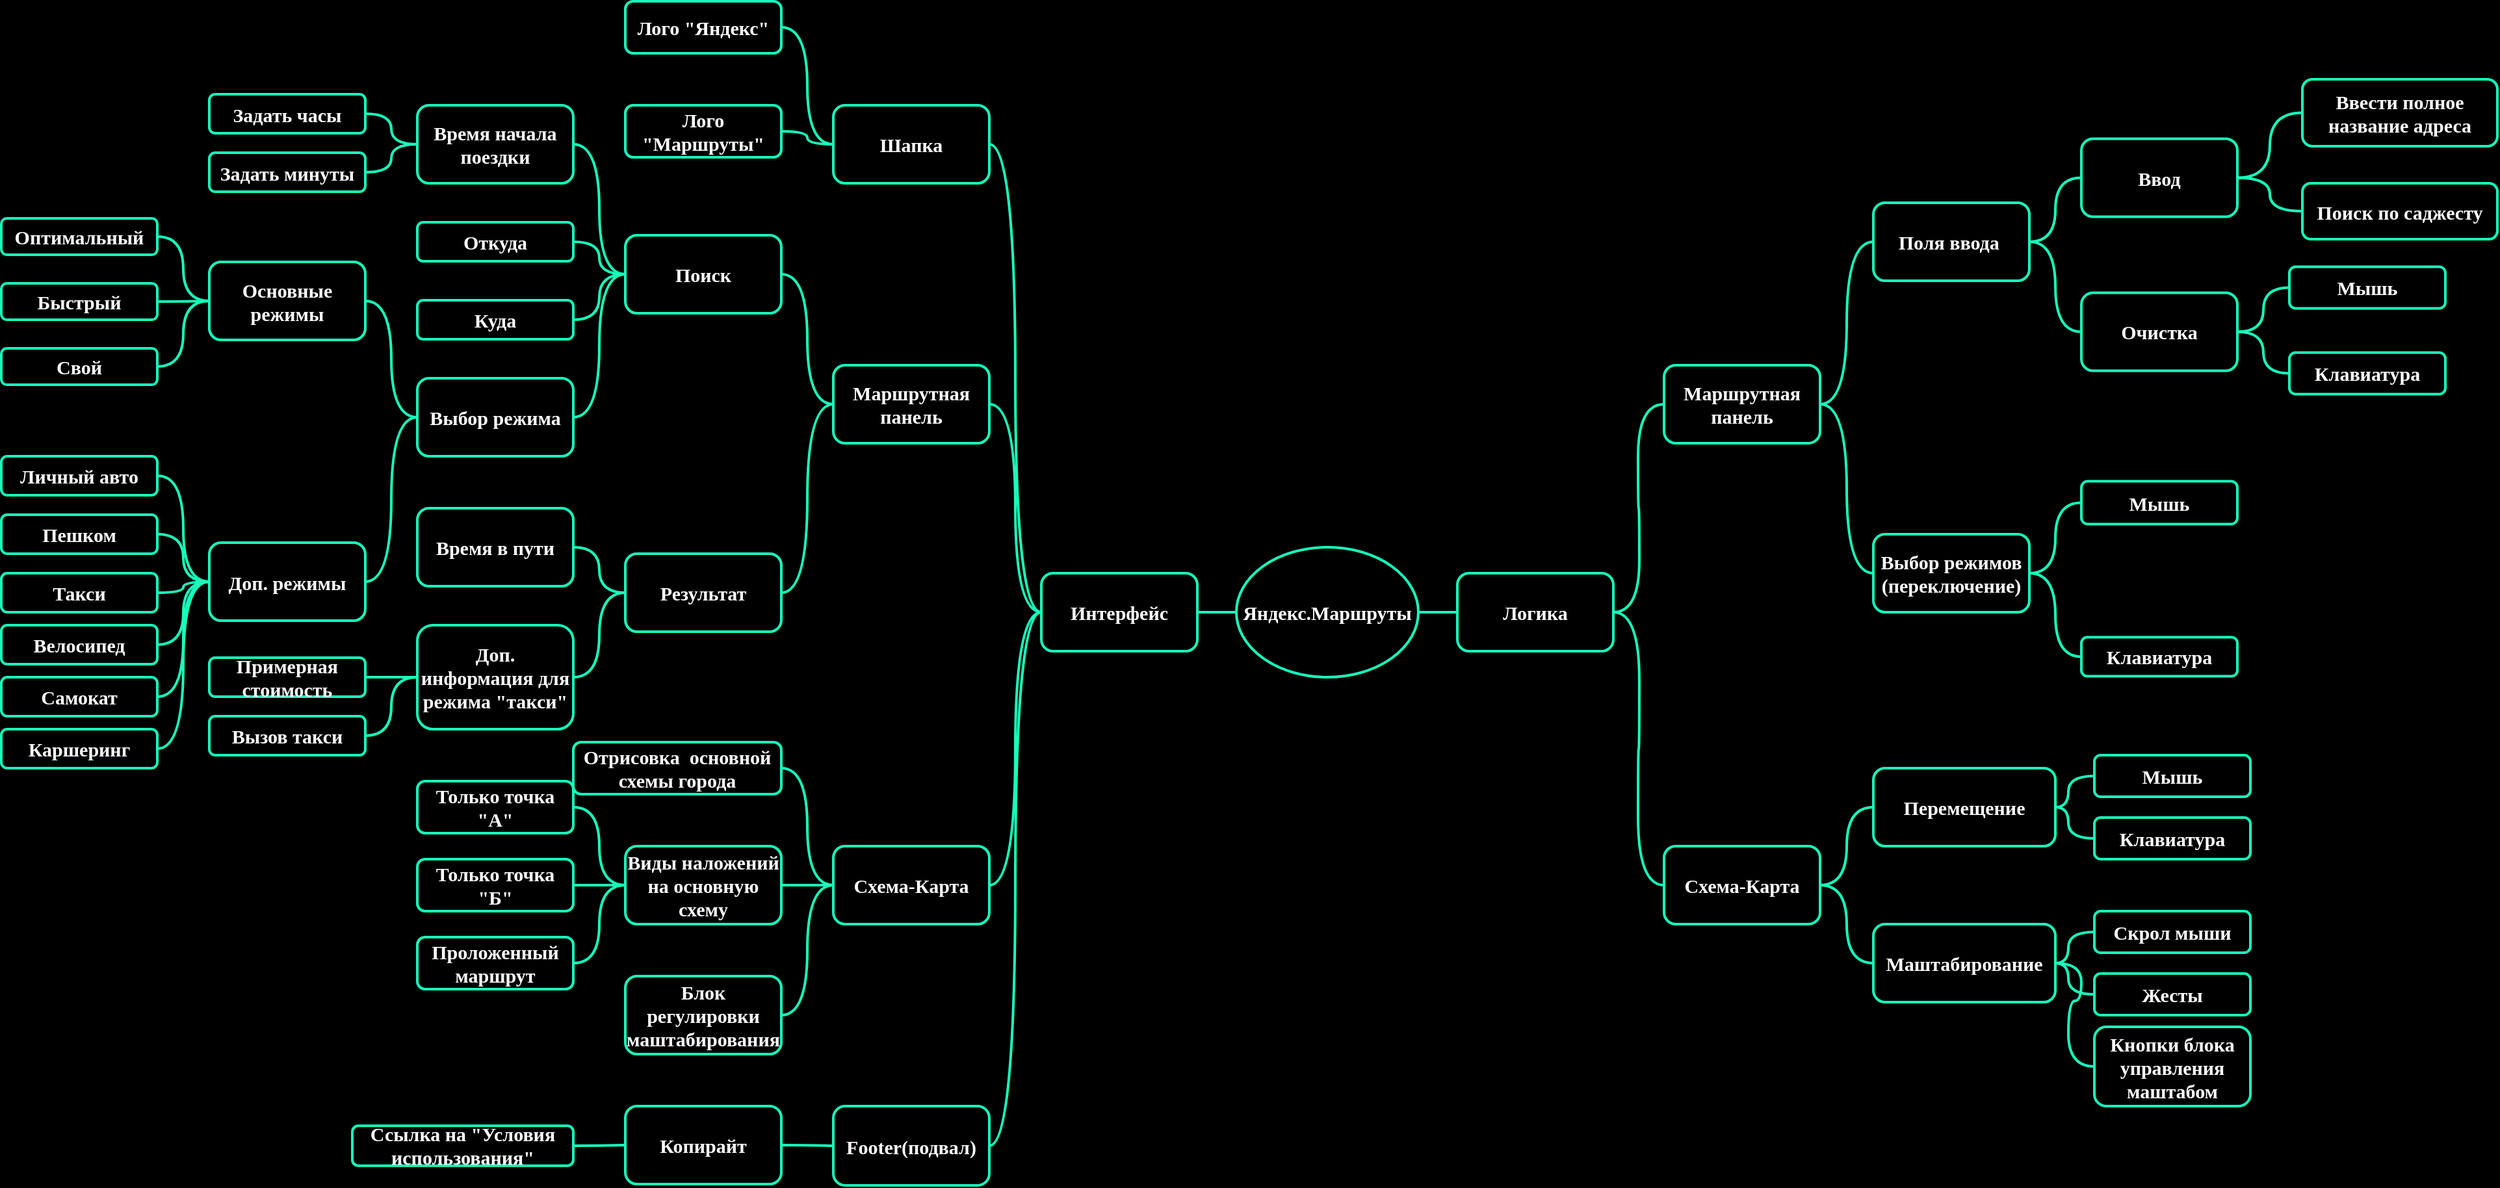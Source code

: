 <mxfile version="12.9.3" type="github">
  <diagram id="04NFNXWc2lqI_j0TzdUz" name="Страница 1">
    <mxGraphModel dx="1773" dy="1728" grid="1" gridSize="10" guides="1" tooltips="1" connect="1" arrows="1" fold="1" page="1" pageScale="1" pageWidth="827" pageHeight="1169" background="#000000" math="0" shadow="0">
      <root>
        <mxCell id="0" />
        <mxCell id="1" parent="0" />
        <mxCell id="EEbd4EJKothGvuQdx9ed-5" value="" style="edgeStyle=orthogonalEdgeStyle;rounded=0;orthogonalLoop=1;jettySize=auto;html=1;endArrow=none;endFill=0;strokeWidth=2;fontColor=#FFFFFF;labelBackgroundColor=none;strokeColor=#19FFBA;fontStyle=1;fontFamily=Times New Roman;fontSize=15;" parent="1" source="EEbd4EJKothGvuQdx9ed-1" target="EEbd4EJKothGvuQdx9ed-2" edge="1">
          <mxGeometry relative="1" as="geometry" />
        </mxCell>
        <mxCell id="EEbd4EJKothGvuQdx9ed-6" value="" style="edgeStyle=orthogonalEdgeStyle;rounded=0;orthogonalLoop=1;jettySize=auto;html=1;endArrow=none;endFill=0;strokeWidth=2;fontColor=#FFFFFF;labelBackgroundColor=none;strokeColor=#19FFBA;fontStyle=1;fontFamily=Times New Roman;fontSize=15;" parent="1" source="EEbd4EJKothGvuQdx9ed-1" target="EEbd4EJKothGvuQdx9ed-3" edge="1">
          <mxGeometry relative="1" as="geometry" />
        </mxCell>
        <mxCell id="EEbd4EJKothGvuQdx9ed-1" value="Яндекс.Маршруты" style="ellipse;whiteSpace=wrap;html=1;strokeWidth=2;labelBackgroundColor=none;strokeColor=#19FFBA;fontColor=#FFFFFF;fillColor=none;fontStyle=1;fontFamily=Times New Roman;fontSize=15;" parent="1" vertex="1">
          <mxGeometry x="380" y="200" width="140" height="100" as="geometry" />
        </mxCell>
        <mxCell id="Ez_oyxiAYIKRpwW554iw-5" value="" style="edgeStyle=orthogonalEdgeStyle;curved=1;rounded=0;orthogonalLoop=1;jettySize=auto;html=1;labelBackgroundColor=none;endArrow=none;endFill=0;strokeColor=#19FFBA;strokeWidth=2;fontFamily=Times New Roman;fontSize=15;fontColor=#FFFFFF;entryX=0;entryY=0.5;entryDx=0;entryDy=0;" edge="1" parent="1" source="EEbd4EJKothGvuQdx9ed-2" target="Ez_oyxiAYIKRpwW554iw-4">
          <mxGeometry relative="1" as="geometry" />
        </mxCell>
        <mxCell id="Ez_oyxiAYIKRpwW554iw-8" value="" style="edgeStyle=orthogonalEdgeStyle;curved=1;rounded=0;orthogonalLoop=1;jettySize=auto;html=1;labelBackgroundColor=none;endArrow=none;endFill=0;strokeColor=#19FFBA;strokeWidth=2;fontFamily=Times New Roman;fontSize=15;fontColor=#FFFFFF;entryX=0;entryY=0.5;entryDx=0;entryDy=0;" edge="1" parent="1" source="EEbd4EJKothGvuQdx9ed-2" target="Ez_oyxiAYIKRpwW554iw-6">
          <mxGeometry relative="1" as="geometry">
            <mxPoint x="750" y="250" as="targetPoint" />
          </mxGeometry>
        </mxCell>
        <mxCell id="EEbd4EJKothGvuQdx9ed-2" value="Логика" style="rounded=1;whiteSpace=wrap;html=1;strokeWidth=2;labelBackgroundColor=none;strokeColor=#19FFBA;fontColor=#FFFFFF;fillColor=none;fontStyle=1;fontFamily=Times New Roman;fontSize=15;" parent="1" vertex="1">
          <mxGeometry x="550" y="220" width="120" height="60" as="geometry" />
        </mxCell>
        <mxCell id="Ez_oyxiAYIKRpwW554iw-11" value="" style="edgeStyle=orthogonalEdgeStyle;curved=1;rounded=0;orthogonalLoop=1;jettySize=auto;html=1;labelBackgroundColor=none;endArrow=none;endFill=0;strokeColor=#19FFBA;strokeWidth=2;fontFamily=Times New Roman;fontSize=15;fontColor=#FFFFFF;entryX=0;entryY=0.5;entryDx=0;entryDy=0;" edge="1" parent="1" source="Ez_oyxiAYIKRpwW554iw-4" target="Ez_oyxiAYIKRpwW554iw-10">
          <mxGeometry relative="1" as="geometry" />
        </mxCell>
        <mxCell id="Ez_oyxiAYIKRpwW554iw-4" value="Маршрутная панель" style="rounded=1;whiteSpace=wrap;html=1;strokeWidth=2;labelBackgroundColor=none;strokeColor=#19FFBA;fontColor=#FFFFFF;fillColor=none;fontStyle=1;fontFamily=Times New Roman;fontSize=15;" vertex="1" parent="1">
          <mxGeometry x="709" y="60" width="120" height="60" as="geometry" />
        </mxCell>
        <mxCell id="Ez_oyxiAYIKRpwW554iw-17" value="" style="edgeStyle=orthogonalEdgeStyle;curved=1;rounded=0;orthogonalLoop=1;jettySize=auto;html=1;labelBackgroundColor=none;endArrow=none;endFill=0;strokeColor=#19FFBA;strokeWidth=2;fontFamily=Times New Roman;fontSize=15;fontColor=#FFFFFF;entryX=0;entryY=0.5;entryDx=0;entryDy=0;" edge="1" parent="1" source="Ez_oyxiAYIKRpwW554iw-10" target="Ez_oyxiAYIKRpwW554iw-16">
          <mxGeometry relative="1" as="geometry" />
        </mxCell>
        <mxCell id="Ez_oyxiAYIKRpwW554iw-10" value="Выбор режимов (переключение)" style="rounded=1;whiteSpace=wrap;html=1;strokeWidth=2;labelBackgroundColor=none;strokeColor=#19FFBA;fontColor=#FFFFFF;fillColor=none;fontStyle=1;fontFamily=Times New Roman;fontSize=15;" vertex="1" parent="1">
          <mxGeometry x="870" y="190" width="120" height="60" as="geometry" />
        </mxCell>
        <mxCell id="Ez_oyxiAYIKRpwW554iw-16" value="Мышь" style="rounded=1;whiteSpace=wrap;html=1;strokeWidth=2;labelBackgroundColor=none;strokeColor=#19FFBA;fontColor=#FFFFFF;fillColor=none;fontStyle=1;fontFamily=Times New Roman;fontSize=15;" vertex="1" parent="1">
          <mxGeometry x="1030" y="149.25" width="120" height="33" as="geometry" />
        </mxCell>
        <mxCell id="EEbd4EJKothGvuQdx9ed-31" value="" style="edgeStyle=orthogonalEdgeStyle;rounded=0;orthogonalLoop=1;jettySize=auto;html=1;endArrow=none;endFill=0;curved=1;entryX=1;entryY=0.5;entryDx=0;entryDy=0;strokeWidth=2;fontColor=#FFFFFF;labelBackgroundColor=none;strokeColor=#19FFBA;fontStyle=1;fontFamily=Times New Roman;fontSize=15;" parent="1" source="EEbd4EJKothGvuQdx9ed-3" target="EEbd4EJKothGvuQdx9ed-13" edge="1">
          <mxGeometry relative="1" as="geometry">
            <mxPoint x="164" y="120" as="targetPoint" />
          </mxGeometry>
        </mxCell>
        <mxCell id="EEbd4EJKothGvuQdx9ed-3" value="Интерфейс" style="rounded=1;whiteSpace=wrap;html=1;strokeWidth=2;labelBackgroundColor=none;strokeColor=#19FFBA;fontColor=#FFFFFF;fillColor=none;fontStyle=1;fontFamily=Times New Roman;fontSize=15;" parent="1" vertex="1">
          <mxGeometry x="230" y="220" width="120" height="60" as="geometry" />
        </mxCell>
        <mxCell id="EEbd4EJKothGvuQdx9ed-99" value="" style="edgeStyle=orthogonalEdgeStyle;curved=1;rounded=0;orthogonalLoop=1;jettySize=auto;html=1;labelBackgroundColor=none;endArrow=none;endFill=0;strokeColor=#19FFBA;strokeWidth=2;fontFamily=Times New Roman;fontSize=15;fontColor=#FFFFFF;entryX=0;entryY=0.5;entryDx=0;entryDy=0;" parent="1" source="EEbd4EJKothGvuQdx9ed-10" target="EEbd4EJKothGvuQdx9ed-3" edge="1">
          <mxGeometry relative="1" as="geometry">
            <mxPoint x="270" y="330" as="targetPoint" />
          </mxGeometry>
        </mxCell>
        <mxCell id="EEbd4EJKothGvuQdx9ed-153" value="" style="edgeStyle=orthogonalEdgeStyle;curved=1;rounded=0;comic=0;orthogonalLoop=1;jettySize=auto;html=1;labelBackgroundColor=none;endArrow=none;endFill=0;strokeColor=#19FFBA;strokeWidth=2;fontFamily=Times New Roman;fontSize=15;fontColor=#FFFFFF;entryX=1;entryY=0.5;entryDx=0;entryDy=0;" parent="1" source="EEbd4EJKothGvuQdx9ed-10" target="EEbd4EJKothGvuQdx9ed-129" edge="1">
          <mxGeometry relative="1" as="geometry" />
        </mxCell>
        <mxCell id="EEbd4EJKothGvuQdx9ed-154" value="" style="edgeStyle=orthogonalEdgeStyle;curved=1;rounded=0;comic=0;orthogonalLoop=1;jettySize=auto;html=1;labelBackgroundColor=none;endArrow=none;endFill=0;strokeColor=#19FFBA;strokeWidth=2;fontFamily=Times New Roman;fontSize=15;fontColor=#FFFFFF;" parent="1" source="EEbd4EJKothGvuQdx9ed-10" target="EEbd4EJKothGvuQdx9ed-131" edge="1">
          <mxGeometry relative="1" as="geometry" />
        </mxCell>
        <mxCell id="EEbd4EJKothGvuQdx9ed-155" value="" style="edgeStyle=orthogonalEdgeStyle;curved=1;rounded=0;comic=0;orthogonalLoop=1;jettySize=auto;html=1;labelBackgroundColor=none;endArrow=none;endFill=0;strokeColor=#19FFBA;strokeWidth=2;fontFamily=Times New Roman;fontSize=15;fontColor=#FFFFFF;entryX=1;entryY=0.5;entryDx=0;entryDy=0;" parent="1" source="EEbd4EJKothGvuQdx9ed-10" target="EEbd4EJKothGvuQdx9ed-144" edge="1">
          <mxGeometry relative="1" as="geometry" />
        </mxCell>
        <mxCell id="EEbd4EJKothGvuQdx9ed-10" value="Схема-Карта" style="rounded=1;whiteSpace=wrap;html=1;strokeWidth=2;labelBackgroundColor=none;strokeColor=#19FFBA;fontColor=#FFFFFF;fillColor=none;fontStyle=1;fontFamily=Times New Roman;fontSize=15;" parent="1" vertex="1">
          <mxGeometry x="70" y="430" width="120" height="60" as="geometry" />
        </mxCell>
        <mxCell id="EEbd4EJKothGvuQdx9ed-43" value="" style="edgeStyle=orthogonalEdgeStyle;curved=1;rounded=0;orthogonalLoop=1;jettySize=auto;html=1;labelBackgroundColor=none;endArrow=none;endFill=0;strokeColor=#19FFBA;strokeWidth=2;fontFamily=Times New Roman;fontSize=15;fontColor=#FFFFFF;entryX=1;entryY=0.5;entryDx=0;entryDy=0;" parent="1" source="EEbd4EJKothGvuQdx9ed-12" target="EEbd4EJKothGvuQdx9ed-42" edge="1">
          <mxGeometry relative="1" as="geometry" />
        </mxCell>
        <mxCell id="EEbd4EJKothGvuQdx9ed-65" value="" style="edgeStyle=orthogonalEdgeStyle;curved=1;rounded=0;orthogonalLoop=1;jettySize=auto;html=1;labelBackgroundColor=none;endArrow=none;endFill=0;strokeColor=#19FFBA;strokeWidth=2;fontFamily=Times New Roman;fontSize=15;fontColor=#FFFFFF;entryX=1;entryY=0.5;entryDx=0;entryDy=0;" parent="1" source="EEbd4EJKothGvuQdx9ed-42" target="EEbd4EJKothGvuQdx9ed-64" edge="1">
          <mxGeometry relative="1" as="geometry" />
        </mxCell>
        <mxCell id="EEbd4EJKothGvuQdx9ed-67" value="" style="edgeStyle=orthogonalEdgeStyle;curved=1;rounded=0;orthogonalLoop=1;jettySize=auto;html=1;labelBackgroundColor=none;endArrow=none;endFill=0;strokeColor=#19FFBA;strokeWidth=2;fontFamily=Times New Roman;fontSize=15;fontColor=#FFFFFF;" parent="1" source="EEbd4EJKothGvuQdx9ed-42" target="EEbd4EJKothGvuQdx9ed-66" edge="1">
          <mxGeometry relative="1" as="geometry" />
        </mxCell>
        <mxCell id="EEbd4EJKothGvuQdx9ed-42" value="Время начала поездки" style="rounded=1;whiteSpace=wrap;html=1;strokeWidth=2;labelBackgroundColor=none;strokeColor=#19FFBA;fontColor=#FFFFFF;fillColor=none;fontStyle=1;fontFamily=Times New Roman;fontSize=15;" parent="1" vertex="1">
          <mxGeometry x="-250" y="-140" width="120" height="60" as="geometry" />
        </mxCell>
        <mxCell id="EEbd4EJKothGvuQdx9ed-66" value="Задать минуты" style="rounded=1;whiteSpace=wrap;html=1;strokeWidth=2;labelBackgroundColor=none;strokeColor=#19FFBA;fontColor=#FFFFFF;fillColor=none;fontStyle=1;fontFamily=Times New Roman;fontSize=15;" parent="1" vertex="1">
          <mxGeometry x="-410" y="-103.5" width="120" height="30" as="geometry" />
        </mxCell>
        <mxCell id="EEbd4EJKothGvuQdx9ed-64" value="Задать часы" style="rounded=1;whiteSpace=wrap;html=1;strokeWidth=2;labelBackgroundColor=none;strokeColor=#19FFBA;fontColor=#FFFFFF;fillColor=none;fontStyle=1;fontFamily=Times New Roman;fontSize=15;" parent="1" vertex="1">
          <mxGeometry x="-410" y="-148.5" width="120" height="30" as="geometry" />
        </mxCell>
        <mxCell id="EEbd4EJKothGvuQdx9ed-38" value="" style="edgeStyle=orthogonalEdgeStyle;curved=1;rounded=0;orthogonalLoop=1;jettySize=auto;html=1;labelBackgroundColor=none;endArrow=none;endFill=0;strokeColor=#19FFBA;strokeWidth=2;fontFamily=Times New Roman;fontSize=15;fontColor=#FFFFFF;entryX=1;entryY=0.5;entryDx=0;entryDy=0;" parent="1" source="EEbd4EJKothGvuQdx9ed-13" target="EEbd4EJKothGvuQdx9ed-37" edge="1">
          <mxGeometry relative="1" as="geometry" />
        </mxCell>
        <mxCell id="EEbd4EJKothGvuQdx9ed-13" value="Шапка" style="rounded=1;whiteSpace=wrap;html=1;strokeWidth=2;labelBackgroundColor=none;strokeColor=#19FFBA;fontColor=#FFFFFF;fillColor=none;fontStyle=1;fontFamily=Times New Roman;fontSize=15;" parent="1" vertex="1">
          <mxGeometry x="70" y="-140" width="120" height="60" as="geometry" />
        </mxCell>
        <mxCell id="EEbd4EJKothGvuQdx9ed-37" value="Лого &quot;Яндекс&quot;" style="rounded=1;whiteSpace=wrap;html=1;strokeWidth=2;labelBackgroundColor=none;strokeColor=#19FFBA;fontColor=#FFFFFF;fillColor=none;fontStyle=1;fontFamily=Times New Roman;fontSize=15;" parent="1" vertex="1">
          <mxGeometry x="-90" y="-220" width="120" height="40" as="geometry" />
        </mxCell>
        <mxCell id="EEbd4EJKothGvuQdx9ed-14" value="Footer(подвал)" style="rounded=1;whiteSpace=wrap;html=1;strokeWidth=2;labelBackgroundColor=none;strokeColor=#19FFBA;fontColor=#FFFFFF;fillColor=none;fontStyle=1;fontFamily=Times New Roman;fontSize=15;" parent="1" vertex="1">
          <mxGeometry x="70" y="630" width="120" height="61" as="geometry" />
        </mxCell>
        <mxCell id="EEbd4EJKothGvuQdx9ed-162" value="" style="edgeStyle=orthogonalEdgeStyle;curved=1;rounded=0;comic=0;orthogonalLoop=1;jettySize=auto;html=1;labelBackgroundColor=none;endArrow=none;endFill=0;strokeColor=#19FFBA;strokeWidth=2;fontFamily=Times New Roman;fontSize=15;fontColor=#FFFFFF;" parent="1" source="EEbd4EJKothGvuQdx9ed-156" target="EEbd4EJKothGvuQdx9ed-159" edge="1">
          <mxGeometry relative="1" as="geometry" />
        </mxCell>
        <mxCell id="EEbd4EJKothGvuQdx9ed-156" value="Ссылка на &quot;Условия использования&quot;" style="rounded=1;whiteSpace=wrap;html=1;strokeWidth=2;labelBackgroundColor=none;strokeColor=#19FFBA;fontColor=#FFFFFF;fillColor=none;fontStyle=1;fontFamily=Times New Roman;fontSize=15;" parent="1" vertex="1">
          <mxGeometry x="-300" y="645.16" width="170" height="30.67" as="geometry" />
        </mxCell>
        <mxCell id="EEbd4EJKothGvuQdx9ed-32" value="" style="edgeStyle=orthogonalEdgeStyle;rounded=0;orthogonalLoop=1;jettySize=auto;html=1;endArrow=none;endFill=0;curved=1;entryX=1;entryY=0.5;entryDx=0;entryDy=0;strokeWidth=2;fontColor=#FFFFFF;labelBackgroundColor=none;strokeColor=#19FFBA;fontStyle=1;fontFamily=Times New Roman;fontSize=15;exitX=0;exitY=0.5;exitDx=0;exitDy=0;" parent="1" source="EEbd4EJKothGvuQdx9ed-3" target="EEbd4EJKothGvuQdx9ed-14" edge="1">
          <mxGeometry relative="1" as="geometry">
            <mxPoint x="240" y="250" as="sourcePoint" />
            <mxPoint x="170" y="260" as="targetPoint" />
          </mxGeometry>
        </mxCell>
        <mxCell id="EEbd4EJKothGvuQdx9ed-41" value="" style="edgeStyle=orthogonalEdgeStyle;curved=1;rounded=0;orthogonalLoop=1;jettySize=auto;html=1;labelBackgroundColor=none;endArrow=none;endFill=0;strokeColor=#19FFBA;strokeWidth=2;fontFamily=Times New Roman;fontSize=15;fontColor=#FFFFFF;" parent="1" source="EEbd4EJKothGvuQdx9ed-39" target="EEbd4EJKothGvuQdx9ed-13" edge="1">
          <mxGeometry relative="1" as="geometry" />
        </mxCell>
        <mxCell id="EEbd4EJKothGvuQdx9ed-39" value="Лого &quot;Маршруты&quot;" style="rounded=1;whiteSpace=wrap;html=1;strokeWidth=2;labelBackgroundColor=none;strokeColor=#19FFBA;fontColor=#FFFFFF;fillColor=none;fontStyle=1;fontFamily=Times New Roman;fontSize=15;" parent="1" vertex="1">
          <mxGeometry x="-90" y="-140" width="120" height="40" as="geometry" />
        </mxCell>
        <mxCell id="EEbd4EJKothGvuQdx9ed-103" value="" style="edgeStyle=orthogonalEdgeStyle;curved=1;rounded=0;orthogonalLoop=1;jettySize=auto;html=1;labelBackgroundColor=none;endArrow=none;endFill=0;strokeColor=#19FFBA;strokeWidth=2;fontFamily=Times New Roman;fontSize=15;fontColor=#FFFFFF;" parent="1" source="EEbd4EJKothGvuQdx9ed-44" target="EEbd4EJKothGvuQdx9ed-12" edge="1">
          <mxGeometry relative="1" as="geometry" />
        </mxCell>
        <mxCell id="EEbd4EJKothGvuQdx9ed-44" value="Откуда" style="rounded=1;whiteSpace=wrap;html=1;strokeWidth=2;labelBackgroundColor=none;strokeColor=#19FFBA;fontColor=#FFFFFF;fillColor=none;fontStyle=1;fontFamily=Times New Roman;fontSize=15;" parent="1" vertex="1">
          <mxGeometry x="-250" y="-50" width="120" height="30" as="geometry" />
        </mxCell>
        <mxCell id="EEbd4EJKothGvuQdx9ed-45" value="Куда" style="rounded=1;whiteSpace=wrap;html=1;strokeWidth=2;labelBackgroundColor=none;strokeColor=#19FFBA;fontColor=#FFFFFF;fillColor=none;fontStyle=1;fontFamily=Times New Roman;fontSize=15;" parent="1" vertex="1">
          <mxGeometry x="-250" y="10" width="120" height="30" as="geometry" />
        </mxCell>
        <mxCell id="EEbd4EJKothGvuQdx9ed-46" value="Выбор режима" style="rounded=1;whiteSpace=wrap;html=1;strokeWidth=2;labelBackgroundColor=none;strokeColor=#19FFBA;fontColor=#FFFFFF;fillColor=none;fontStyle=1;fontFamily=Times New Roman;fontSize=15;" parent="1" vertex="1">
          <mxGeometry x="-250" y="70" width="120" height="60" as="geometry" />
        </mxCell>
        <mxCell id="EEbd4EJKothGvuQdx9ed-102" value="" style="edgeStyle=orthogonalEdgeStyle;curved=1;rounded=0;orthogonalLoop=1;jettySize=auto;html=1;labelBackgroundColor=none;endArrow=none;endFill=0;strokeColor=#19FFBA;strokeWidth=2;fontFamily=Times New Roman;fontSize=15;fontColor=#FFFFFF;entryX=0;entryY=0.5;entryDx=0;entryDy=0;" parent="1" source="EEbd4EJKothGvuQdx9ed-82" target="EEbd4EJKothGvuQdx9ed-46" edge="1">
          <mxGeometry relative="1" as="geometry" />
        </mxCell>
        <mxCell id="EEbd4EJKothGvuQdx9ed-82" value="Основные режимы" style="rounded=1;whiteSpace=wrap;html=1;strokeWidth=2;labelBackgroundColor=none;strokeColor=#19FFBA;fontColor=#FFFFFF;fillColor=none;fontStyle=1;fontFamily=Times New Roman;fontSize=15;" parent="1" vertex="1">
          <mxGeometry x="-410" y="-19.5" width="120" height="60" as="geometry" />
        </mxCell>
        <mxCell id="EEbd4EJKothGvuQdx9ed-68" value="Оптимальный" style="rounded=1;whiteSpace=wrap;html=1;strokeWidth=2;labelBackgroundColor=none;strokeColor=#19FFBA;fontColor=#FFFFFF;fillColor=none;fontStyle=1;fontFamily=Times New Roman;fontSize=15;" parent="1" vertex="1">
          <mxGeometry x="-570" y="-53" width="120" height="28" as="geometry" />
        </mxCell>
        <mxCell id="EEbd4EJKothGvuQdx9ed-61" value="" style="edgeStyle=orthogonalEdgeStyle;curved=1;rounded=0;orthogonalLoop=1;jettySize=auto;html=1;labelBackgroundColor=none;endArrow=none;endFill=0;strokeColor=#19FFBA;strokeWidth=2;fontFamily=Times New Roman;fontSize=15;fontColor=#FFFFFF;entryX=0;entryY=0.5;entryDx=0;entryDy=0;" parent="1" source="EEbd4EJKothGvuQdx9ed-12" target="EEbd4EJKothGvuQdx9ed-57" edge="1">
          <mxGeometry relative="1" as="geometry">
            <mxPoint x="40" y="-10" as="targetPoint" />
          </mxGeometry>
        </mxCell>
        <mxCell id="EEbd4EJKothGvuQdx9ed-12" value="Поиск" style="rounded=1;whiteSpace=wrap;html=1;strokeWidth=2;labelBackgroundColor=none;strokeColor=#19FFBA;fontColor=#FFFFFF;fillColor=none;fontStyle=1;fontFamily=Times New Roman;fontSize=15;" parent="1" vertex="1">
          <mxGeometry x="-90" y="-40" width="120" height="60" as="geometry" />
        </mxCell>
        <mxCell id="EEbd4EJKothGvuQdx9ed-53" value="" style="edgeStyle=orthogonalEdgeStyle;curved=1;rounded=0;orthogonalLoop=1;jettySize=auto;html=1;labelBackgroundColor=none;endArrow=none;endFill=0;strokeColor=#19FFBA;strokeWidth=2;fontFamily=Times New Roman;fontSize=15;fontColor=#FFFFFF;entryX=1;entryY=0.5;entryDx=0;entryDy=0;exitX=0;exitY=0.5;exitDx=0;exitDy=0;" parent="1" source="EEbd4EJKothGvuQdx9ed-12" target="EEbd4EJKothGvuQdx9ed-45" edge="1">
          <mxGeometry relative="1" as="geometry">
            <mxPoint x="-170" as="sourcePoint" />
            <mxPoint x="-240" y="-30" as="targetPoint" />
          </mxGeometry>
        </mxCell>
        <mxCell id="EEbd4EJKothGvuQdx9ed-54" value="" style="edgeStyle=orthogonalEdgeStyle;curved=1;rounded=0;orthogonalLoop=1;jettySize=auto;html=1;labelBackgroundColor=none;endArrow=none;endFill=0;strokeColor=#19FFBA;strokeWidth=2;fontFamily=Times New Roman;fontSize=15;fontColor=#FFFFFF;entryX=1;entryY=0.5;entryDx=0;entryDy=0;exitX=0;exitY=0.5;exitDx=0;exitDy=0;" parent="1" source="EEbd4EJKothGvuQdx9ed-12" target="EEbd4EJKothGvuQdx9ed-46" edge="1">
          <mxGeometry relative="1" as="geometry">
            <mxPoint x="-150" y="10" as="sourcePoint" />
            <mxPoint x="-230" y="-20" as="targetPoint" />
          </mxGeometry>
        </mxCell>
        <mxCell id="EEbd4EJKothGvuQdx9ed-101" value="" style="edgeStyle=orthogonalEdgeStyle;curved=1;rounded=0;orthogonalLoop=1;jettySize=auto;html=1;labelBackgroundColor=none;endArrow=none;endFill=0;strokeColor=#19FFBA;strokeWidth=2;fontFamily=Times New Roman;fontSize=15;fontColor=#FFFFFF;entryX=0;entryY=0.5;entryDx=0;entryDy=0;" parent="1" source="EEbd4EJKothGvuQdx9ed-57" target="EEbd4EJKothGvuQdx9ed-3" edge="1">
          <mxGeometry relative="1" as="geometry">
            <mxPoint x="270" y="90.0" as="targetPoint" />
          </mxGeometry>
        </mxCell>
        <mxCell id="EEbd4EJKothGvuQdx9ed-57" value="Маршрутная панель" style="rounded=1;whiteSpace=wrap;html=1;strokeWidth=2;labelBackgroundColor=none;strokeColor=#19FFBA;fontColor=#FFFFFF;fillColor=none;fontStyle=1;fontFamily=Times New Roman;fontSize=15;" parent="1" vertex="1">
          <mxGeometry x="70" y="60" width="120" height="60" as="geometry" />
        </mxCell>
        <mxCell id="EEbd4EJKothGvuQdx9ed-63" value="" style="edgeStyle=orthogonalEdgeStyle;curved=1;rounded=0;orthogonalLoop=1;jettySize=auto;html=1;labelBackgroundColor=none;endArrow=none;endFill=0;strokeColor=#19FFBA;strokeWidth=2;fontFamily=Times New Roman;fontSize=15;fontColor=#FFFFFF;entryX=0;entryY=0.5;entryDx=0;entryDy=0;" parent="1" source="EEbd4EJKothGvuQdx9ed-59" target="EEbd4EJKothGvuQdx9ed-57" edge="1">
          <mxGeometry relative="1" as="geometry">
            <mxPoint x="40" y="190" as="targetPoint" />
          </mxGeometry>
        </mxCell>
        <mxCell id="EEbd4EJKothGvuQdx9ed-59" value="Результат" style="rounded=1;whiteSpace=wrap;html=1;strokeWidth=2;labelBackgroundColor=none;strokeColor=#19FFBA;fontColor=#FFFFFF;fillColor=none;fontStyle=1;fontFamily=Times New Roman;fontSize=15;" parent="1" vertex="1">
          <mxGeometry x="-90" y="205" width="120" height="60" as="geometry" />
        </mxCell>
        <mxCell id="EEbd4EJKothGvuQdx9ed-120" value="" style="edgeStyle=orthogonalEdgeStyle;curved=1;rounded=0;orthogonalLoop=1;jettySize=auto;html=1;labelBackgroundColor=none;endArrow=none;endFill=0;strokeColor=#19FFBA;strokeWidth=2;fontFamily=Times New Roman;fontSize=15;fontColor=#FFFFFF;entryX=0;entryY=0.5;entryDx=0;entryDy=0;" parent="1" source="EEbd4EJKothGvuQdx9ed-106" target="EEbd4EJKothGvuQdx9ed-59" edge="1">
          <mxGeometry relative="1" as="geometry">
            <mxPoint x="-50" y="185.0" as="targetPoint" />
          </mxGeometry>
        </mxCell>
        <mxCell id="EEbd4EJKothGvuQdx9ed-106" value="Время в пути" style="rounded=1;whiteSpace=wrap;html=1;strokeWidth=2;labelBackgroundColor=none;strokeColor=#19FFBA;fontColor=#FFFFFF;fillColor=none;fontStyle=1;fontFamily=Times New Roman;fontSize=15;" parent="1" vertex="1">
          <mxGeometry x="-250" y="170" width="120" height="60" as="geometry" />
        </mxCell>
        <mxCell id="EEbd4EJKothGvuQdx9ed-86" value="" style="edgeStyle=orthogonalEdgeStyle;curved=1;rounded=0;orthogonalLoop=1;jettySize=auto;html=1;labelBackgroundColor=none;endArrow=none;endFill=0;strokeColor=#19FFBA;strokeWidth=2;fontFamily=Times New Roman;fontSize=15;fontColor=#FFFFFF;" parent="1" source="EEbd4EJKothGvuQdx9ed-70" target="EEbd4EJKothGvuQdx9ed-82" edge="1">
          <mxGeometry relative="1" as="geometry" />
        </mxCell>
        <mxCell id="EEbd4EJKothGvuQdx9ed-70" value="Быстрый" style="rounded=1;whiteSpace=wrap;html=1;strokeWidth=2;labelBackgroundColor=none;strokeColor=#19FFBA;fontColor=#FFFFFF;fillColor=none;fontStyle=1;fontFamily=Times New Roman;fontSize=15;" parent="1" vertex="1">
          <mxGeometry x="-570" y="-3" width="120" height="28" as="geometry" />
        </mxCell>
        <mxCell id="EEbd4EJKothGvuQdx9ed-72" value="Свой" style="rounded=1;whiteSpace=wrap;html=1;strokeWidth=2;labelBackgroundColor=none;strokeColor=#19FFBA;fontColor=#FFFFFF;fillColor=none;fontStyle=1;fontFamily=Times New Roman;fontSize=15;" parent="1" vertex="1">
          <mxGeometry x="-570" y="47" width="120" height="28" as="geometry" />
        </mxCell>
        <mxCell id="EEbd4EJKothGvuQdx9ed-73" value="Личный авто" style="rounded=1;whiteSpace=wrap;html=1;strokeWidth=2;labelBackgroundColor=none;strokeColor=#19FFBA;fontColor=#FFFFFF;fillColor=none;fontStyle=1;fontFamily=Times New Roman;fontSize=15;" parent="1" vertex="1">
          <mxGeometry x="-570" y="130" width="120" height="30" as="geometry" />
        </mxCell>
        <mxCell id="EEbd4EJKothGvuQdx9ed-84" value="Доп. режимы" style="rounded=1;whiteSpace=wrap;html=1;strokeWidth=2;labelBackgroundColor=none;strokeColor=#19FFBA;fontColor=#FFFFFF;fillColor=none;fontStyle=1;fontFamily=Times New Roman;fontSize=15;" parent="1" vertex="1">
          <mxGeometry x="-410" y="196.5" width="120" height="60" as="geometry" />
        </mxCell>
        <mxCell id="EEbd4EJKothGvuQdx9ed-85" value="" style="edgeStyle=orthogonalEdgeStyle;curved=1;rounded=0;orthogonalLoop=1;jettySize=auto;html=1;labelBackgroundColor=none;endArrow=none;endFill=0;strokeColor=#19FFBA;strokeWidth=2;fontFamily=Times New Roman;fontSize=15;fontColor=#FFFFFF;entryX=1;entryY=0.5;entryDx=0;entryDy=0;exitX=0;exitY=0.5;exitDx=0;exitDy=0;" parent="1" source="EEbd4EJKothGvuQdx9ed-46" target="EEbd4EJKothGvuQdx9ed-84" edge="1">
          <mxGeometry relative="1" as="geometry">
            <mxPoint x="-360" y="100.0" as="sourcePoint" />
            <mxPoint x="-440" y="148" as="targetPoint" />
          </mxGeometry>
        </mxCell>
        <mxCell id="EEbd4EJKothGvuQdx9ed-87" value="" style="edgeStyle=orthogonalEdgeStyle;curved=1;rounded=0;orthogonalLoop=1;jettySize=auto;html=1;labelBackgroundColor=none;endArrow=none;endFill=0;strokeColor=#19FFBA;strokeWidth=2;fontFamily=Times New Roman;fontSize=15;fontColor=#FFFFFF;exitX=1;exitY=0.5;exitDx=0;exitDy=0;entryX=0;entryY=0.5;entryDx=0;entryDy=0;" parent="1" source="EEbd4EJKothGvuQdx9ed-68" target="EEbd4EJKothGvuQdx9ed-82" edge="1">
          <mxGeometry relative="1" as="geometry">
            <mxPoint x="-620" y="14" as="sourcePoint" />
            <mxPoint x="-560" y="14" as="targetPoint" />
          </mxGeometry>
        </mxCell>
        <mxCell id="EEbd4EJKothGvuQdx9ed-88" value="" style="edgeStyle=orthogonalEdgeStyle;curved=1;rounded=0;orthogonalLoop=1;jettySize=auto;html=1;labelBackgroundColor=none;endArrow=none;endFill=0;strokeColor=#19FFBA;strokeWidth=2;fontFamily=Times New Roman;fontSize=15;fontColor=#FFFFFF;exitX=1;exitY=0.5;exitDx=0;exitDy=0;entryX=0;entryY=0.5;entryDx=0;entryDy=0;" parent="1" source="EEbd4EJKothGvuQdx9ed-72" target="EEbd4EJKothGvuQdx9ed-82" edge="1">
          <mxGeometry relative="1" as="geometry">
            <mxPoint x="-610" y="24" as="sourcePoint" />
            <mxPoint x="-550" y="24" as="targetPoint" />
          </mxGeometry>
        </mxCell>
        <mxCell id="EEbd4EJKothGvuQdx9ed-93" value="" style="edgeStyle=orthogonalEdgeStyle;curved=1;rounded=0;orthogonalLoop=1;jettySize=auto;html=1;labelBackgroundColor=none;endArrow=none;endFill=0;strokeColor=#19FFBA;strokeWidth=2;fontFamily=Times New Roman;fontSize=15;fontColor=#FFFFFF;" parent="1" source="EEbd4EJKothGvuQdx9ed-89" target="EEbd4EJKothGvuQdx9ed-84" edge="1">
          <mxGeometry relative="1" as="geometry" />
        </mxCell>
        <mxCell id="EEbd4EJKothGvuQdx9ed-89" value="Пешком" style="rounded=1;whiteSpace=wrap;html=1;strokeWidth=2;labelBackgroundColor=none;strokeColor=#19FFBA;fontColor=#FFFFFF;fillColor=none;fontStyle=1;fontFamily=Times New Roman;fontSize=15;" parent="1" vertex="1">
          <mxGeometry x="-570" y="175" width="120" height="30" as="geometry" />
        </mxCell>
        <mxCell id="EEbd4EJKothGvuQdx9ed-90" value="Такси" style="rounded=1;whiteSpace=wrap;html=1;strokeWidth=2;labelBackgroundColor=none;strokeColor=#19FFBA;fontColor=#FFFFFF;fillColor=none;fontStyle=1;fontFamily=Times New Roman;fontSize=15;" parent="1" vertex="1">
          <mxGeometry x="-570" y="220" width="120" height="30" as="geometry" />
        </mxCell>
        <mxCell id="EEbd4EJKothGvuQdx9ed-91" value="Велосипед" style="rounded=1;whiteSpace=wrap;html=1;strokeWidth=2;labelBackgroundColor=none;strokeColor=#19FFBA;fontColor=#FFFFFF;fillColor=none;fontStyle=1;fontFamily=Times New Roman;fontSize=15;" parent="1" vertex="1">
          <mxGeometry x="-570" y="260" width="120" height="30" as="geometry" />
        </mxCell>
        <mxCell id="EEbd4EJKothGvuQdx9ed-92" value="Самокат" style="rounded=1;whiteSpace=wrap;html=1;strokeWidth=2;labelBackgroundColor=none;strokeColor=#19FFBA;fontColor=#FFFFFF;fillColor=none;fontStyle=1;fontFamily=Times New Roman;fontSize=15;" parent="1" vertex="1">
          <mxGeometry x="-570" y="300" width="120" height="30" as="geometry" />
        </mxCell>
        <mxCell id="EEbd4EJKothGvuQdx9ed-94" value="" style="edgeStyle=orthogonalEdgeStyle;curved=1;rounded=0;orthogonalLoop=1;jettySize=auto;html=1;labelBackgroundColor=none;endArrow=none;endFill=0;strokeColor=#19FFBA;strokeWidth=2;fontFamily=Times New Roman;fontSize=15;fontColor=#FFFFFF;exitX=1;exitY=0.5;exitDx=0;exitDy=0;entryX=0;entryY=0.5;entryDx=0;entryDy=0;" parent="1" source="EEbd4EJKothGvuQdx9ed-73" target="EEbd4EJKothGvuQdx9ed-84" edge="1">
          <mxGeometry relative="1" as="geometry">
            <mxPoint x="-620" y="190" as="sourcePoint" />
            <mxPoint x="-560" y="190" as="targetPoint" />
          </mxGeometry>
        </mxCell>
        <mxCell id="EEbd4EJKothGvuQdx9ed-95" value="" style="edgeStyle=orthogonalEdgeStyle;curved=1;rounded=0;orthogonalLoop=1;jettySize=auto;html=1;labelBackgroundColor=none;endArrow=none;endFill=0;strokeColor=#19FFBA;strokeWidth=2;fontFamily=Times New Roman;fontSize=15;fontColor=#FFFFFF;exitX=1;exitY=0.5;exitDx=0;exitDy=0;entryX=0;entryY=0.5;entryDx=0;entryDy=0;" parent="1" source="EEbd4EJKothGvuQdx9ed-90" target="EEbd4EJKothGvuQdx9ed-84" edge="1">
          <mxGeometry relative="1" as="geometry">
            <mxPoint x="-610" y="200" as="sourcePoint" />
            <mxPoint x="-550" y="200" as="targetPoint" />
          </mxGeometry>
        </mxCell>
        <mxCell id="EEbd4EJKothGvuQdx9ed-96" value="" style="edgeStyle=orthogonalEdgeStyle;curved=1;rounded=0;orthogonalLoop=1;jettySize=auto;html=1;labelBackgroundColor=none;endArrow=none;endFill=0;strokeColor=#19FFBA;strokeWidth=2;fontFamily=Times New Roman;fontSize=15;fontColor=#FFFFFF;exitX=1;exitY=0.5;exitDx=0;exitDy=0;entryX=0;entryY=0.5;entryDx=0;entryDy=0;" parent="1" source="EEbd4EJKothGvuQdx9ed-91" target="EEbd4EJKothGvuQdx9ed-84" edge="1">
          <mxGeometry relative="1" as="geometry">
            <mxPoint x="-600" y="210" as="sourcePoint" />
            <mxPoint x="-540" y="210" as="targetPoint" />
          </mxGeometry>
        </mxCell>
        <mxCell id="EEbd4EJKothGvuQdx9ed-97" value="" style="edgeStyle=orthogonalEdgeStyle;curved=1;rounded=0;orthogonalLoop=1;jettySize=auto;html=1;labelBackgroundColor=none;endArrow=none;endFill=0;strokeColor=#19FFBA;strokeWidth=2;fontFamily=Times New Roman;fontSize=15;fontColor=#FFFFFF;exitX=1;exitY=0.5;exitDx=0;exitDy=0;entryX=0;entryY=0.5;entryDx=0;entryDy=0;" parent="1" source="EEbd4EJKothGvuQdx9ed-92" target="EEbd4EJKothGvuQdx9ed-84" edge="1">
          <mxGeometry relative="1" as="geometry">
            <mxPoint x="-590" y="220" as="sourcePoint" />
            <mxPoint x="-530" y="220" as="targetPoint" />
          </mxGeometry>
        </mxCell>
        <mxCell id="EEbd4EJKothGvuQdx9ed-122" value="" style="edgeStyle=orthogonalEdgeStyle;curved=1;rounded=0;orthogonalLoop=1;jettySize=auto;html=1;labelBackgroundColor=none;endArrow=none;endFill=0;strokeColor=#19FFBA;strokeWidth=2;fontFamily=Times New Roman;fontSize=15;fontColor=#FFFFFF;entryX=0;entryY=0.5;entryDx=0;entryDy=0;" parent="1" source="EEbd4EJKothGvuQdx9ed-109" target="EEbd4EJKothGvuQdx9ed-59" edge="1">
          <mxGeometry relative="1" as="geometry">
            <mxPoint x="-50" y="285" as="targetPoint" />
          </mxGeometry>
        </mxCell>
        <mxCell id="EEbd4EJKothGvuQdx9ed-124" value="" style="edgeStyle=orthogonalEdgeStyle;curved=1;rounded=0;orthogonalLoop=1;jettySize=auto;html=1;labelBackgroundColor=none;endArrow=none;endFill=0;strokeColor=#19FFBA;strokeWidth=2;fontFamily=Times New Roman;fontSize=15;fontColor=#FFFFFF;" parent="1" source="EEbd4EJKothGvuQdx9ed-109" target="EEbd4EJKothGvuQdx9ed-123" edge="1">
          <mxGeometry relative="1" as="geometry" />
        </mxCell>
        <mxCell id="EEbd4EJKothGvuQdx9ed-109" value="Доп. информация для режима &quot;такси&quot;" style="rounded=1;whiteSpace=wrap;html=1;strokeWidth=2;labelBackgroundColor=none;strokeColor=#19FFBA;fontColor=#FFFFFF;fillColor=none;fontStyle=1;fontFamily=Times New Roman;fontSize=15;" parent="1" vertex="1">
          <mxGeometry x="-250" y="260" width="120" height="80" as="geometry" />
        </mxCell>
        <mxCell id="EEbd4EJKothGvuQdx9ed-123" value="Примерная стоимость" style="rounded=1;whiteSpace=wrap;html=1;strokeWidth=2;labelBackgroundColor=none;strokeColor=#19FFBA;fontColor=#FFFFFF;fillColor=none;fontStyle=1;fontFamily=Times New Roman;fontSize=15;" parent="1" vertex="1">
          <mxGeometry x="-410" y="285" width="120" height="30" as="geometry" />
        </mxCell>
        <mxCell id="EEbd4EJKothGvuQdx9ed-127" value="" style="edgeStyle=orthogonalEdgeStyle;curved=1;rounded=0;orthogonalLoop=1;jettySize=auto;html=1;labelBackgroundColor=none;endArrow=none;endFill=0;strokeColor=#19FFBA;strokeWidth=2;fontFamily=Times New Roman;fontSize=15;fontColor=#FFFFFF;entryX=0;entryY=0.5;entryDx=0;entryDy=0;" parent="1" source="EEbd4EJKothGvuQdx9ed-125" target="EEbd4EJKothGvuQdx9ed-109" edge="1">
          <mxGeometry relative="1" as="geometry">
            <mxPoint x="-210" y="345" as="targetPoint" />
          </mxGeometry>
        </mxCell>
        <mxCell id="EEbd4EJKothGvuQdx9ed-125" value="Вызов такси" style="rounded=1;whiteSpace=wrap;html=1;strokeWidth=2;labelBackgroundColor=none;strokeColor=#19FFBA;fontColor=#FFFFFF;fillColor=none;fontStyle=1;fontFamily=Times New Roman;fontSize=15;" parent="1" vertex="1">
          <mxGeometry x="-410" y="330" width="120" height="30" as="geometry" />
        </mxCell>
        <mxCell id="EEbd4EJKothGvuQdx9ed-129" value="Отрисовка&amp;nbsp; основной схемы города" style="rounded=1;whiteSpace=wrap;html=1;strokeWidth=2;labelBackgroundColor=none;strokeColor=#19FFBA;fontColor=#FFFFFF;fillColor=none;fontStyle=1;fontFamily=Times New Roman;fontSize=15;" parent="1" vertex="1">
          <mxGeometry x="-130" y="350" width="160" height="40" as="geometry" />
        </mxCell>
        <mxCell id="EEbd4EJKothGvuQdx9ed-149" value="" style="edgeStyle=orthogonalEdgeStyle;curved=1;rounded=0;orthogonalLoop=1;jettySize=auto;html=1;labelBackgroundColor=none;endArrow=none;endFill=0;strokeColor=#19FFBA;strokeWidth=2;fontFamily=Times New Roman;fontSize=15;fontColor=#FFFFFF;entryX=1;entryY=0.5;entryDx=0;entryDy=0;comic=1;" parent="1" source="EEbd4EJKothGvuQdx9ed-131" target="EEbd4EJKothGvuQdx9ed-145" edge="1">
          <mxGeometry relative="1" as="geometry" />
        </mxCell>
        <mxCell id="EEbd4EJKothGvuQdx9ed-150" value="" style="edgeStyle=orthogonalEdgeStyle;curved=1;rounded=0;orthogonalLoop=1;jettySize=auto;html=1;labelBackgroundColor=none;endArrow=none;endFill=0;strokeColor=#19FFBA;strokeWidth=2;fontFamily=Times New Roman;fontSize=15;fontColor=#FFFFFF;comic=1;" parent="1" source="EEbd4EJKothGvuQdx9ed-131" target="EEbd4EJKothGvuQdx9ed-147" edge="1">
          <mxGeometry relative="1" as="geometry" />
        </mxCell>
        <mxCell id="EEbd4EJKothGvuQdx9ed-131" value="Виды наложений на основную схему" style="rounded=1;whiteSpace=wrap;html=1;strokeWidth=2;labelBackgroundColor=none;strokeColor=#19FFBA;fontColor=#FFFFFF;fillColor=none;fontStyle=1;fontFamily=Times New Roman;fontSize=15;" parent="1" vertex="1">
          <mxGeometry x="-90" y="430" width="120" height="60" as="geometry" />
        </mxCell>
        <mxCell id="EEbd4EJKothGvuQdx9ed-145" value="Только точка &quot;А&quot;" style="rounded=1;whiteSpace=wrap;html=1;strokeWidth=2;labelBackgroundColor=none;strokeColor=#19FFBA;fontColor=#FFFFFF;fillColor=none;fontStyle=1;fontFamily=Times New Roman;fontSize=15;" parent="1" vertex="1">
          <mxGeometry x="-250" y="380" width="120" height="40" as="geometry" />
        </mxCell>
        <mxCell id="EEbd4EJKothGvuQdx9ed-144" value="Блок регулировки маштабирования" style="rounded=1;whiteSpace=wrap;html=1;strokeWidth=2;labelBackgroundColor=none;strokeColor=#19FFBA;fontColor=#FFFFFF;fillColor=none;fontStyle=1;fontFamily=Times New Roman;fontSize=15;" parent="1" vertex="1">
          <mxGeometry x="-90" y="530" width="120" height="60" as="geometry" />
        </mxCell>
        <mxCell id="EEbd4EJKothGvuQdx9ed-147" value="Только точка &quot;Б&quot;" style="rounded=1;whiteSpace=wrap;html=1;strokeWidth=2;labelBackgroundColor=none;strokeColor=#19FFBA;fontColor=#FFFFFF;fillColor=none;fontStyle=1;fontFamily=Times New Roman;fontSize=15;" parent="1" vertex="1">
          <mxGeometry x="-250" y="440" width="120" height="40" as="geometry" />
        </mxCell>
        <mxCell id="EEbd4EJKothGvuQdx9ed-152" value="" style="edgeStyle=orthogonalEdgeStyle;curved=1;rounded=0;orthogonalLoop=1;jettySize=auto;html=1;labelBackgroundColor=none;endArrow=none;endFill=0;strokeColor=#19FFBA;strokeWidth=2;fontFamily=Times New Roman;fontSize=15;fontColor=#FFFFFF;entryX=0;entryY=0.5;entryDx=0;entryDy=0;comic=1;" parent="1" source="EEbd4EJKothGvuQdx9ed-148" target="EEbd4EJKothGvuQdx9ed-131" edge="1">
          <mxGeometry relative="1" as="geometry">
            <mxPoint x="-50" y="520" as="targetPoint" />
          </mxGeometry>
        </mxCell>
        <mxCell id="EEbd4EJKothGvuQdx9ed-148" value="Проложенный маршрут" style="rounded=1;whiteSpace=wrap;html=1;strokeWidth=2;labelBackgroundColor=none;strokeColor=#19FFBA;fontColor=#FFFFFF;fillColor=none;fontStyle=1;fontFamily=Times New Roman;fontSize=15;" parent="1" vertex="1">
          <mxGeometry x="-250" y="500" width="120" height="40" as="geometry" />
        </mxCell>
        <mxCell id="EEbd4EJKothGvuQdx9ed-161" value="" style="edgeStyle=orthogonalEdgeStyle;curved=1;rounded=0;comic=0;orthogonalLoop=1;jettySize=auto;html=1;labelBackgroundColor=none;endArrow=none;endFill=0;strokeColor=#19FFBA;strokeWidth=2;fontFamily=Times New Roman;fontSize=15;fontColor=#FFFFFF;entryX=0;entryY=0.5;entryDx=0;entryDy=0;" parent="1" source="EEbd4EJKothGvuQdx9ed-159" target="EEbd4EJKothGvuQdx9ed-14" edge="1">
          <mxGeometry relative="1" as="geometry">
            <mxPoint x="110" y="695.335" as="targetPoint" />
          </mxGeometry>
        </mxCell>
        <mxCell id="EEbd4EJKothGvuQdx9ed-159" value="Копирайт" style="rounded=1;whiteSpace=wrap;html=1;strokeWidth=2;labelBackgroundColor=none;strokeColor=#19FFBA;fontColor=#FFFFFF;fillColor=none;fontStyle=1;fontFamily=Times New Roman;fontSize=15;" parent="1" vertex="1">
          <mxGeometry x="-90" y="630" width="120" height="60" as="geometry" />
        </mxCell>
        <mxCell id="Ez_oyxiAYIKRpwW554iw-3" value="" style="edgeStyle=orthogonalEdgeStyle;curved=1;rounded=0;orthogonalLoop=1;jettySize=auto;html=1;labelBackgroundColor=none;endArrow=none;endFill=0;strokeColor=#19FFBA;strokeWidth=2;fontFamily=Times New Roman;fontSize=15;fontColor=#FFFFFF;entryX=0;entryY=0.5;entryDx=0;entryDy=0;" edge="1" parent="1" source="Ez_oyxiAYIKRpwW554iw-1" target="EEbd4EJKothGvuQdx9ed-84">
          <mxGeometry relative="1" as="geometry" />
        </mxCell>
        <mxCell id="Ez_oyxiAYIKRpwW554iw-1" value="Каршеринг" style="rounded=1;whiteSpace=wrap;html=1;strokeWidth=2;labelBackgroundColor=none;strokeColor=#19FFBA;fontColor=#FFFFFF;fillColor=none;fontStyle=1;fontFamily=Times New Roman;fontSize=15;" vertex="1" parent="1">
          <mxGeometry x="-570" y="340" width="120" height="30" as="geometry" />
        </mxCell>
        <mxCell id="Ez_oyxiAYIKRpwW554iw-43" value="" style="edgeStyle=orthogonalEdgeStyle;curved=1;rounded=0;orthogonalLoop=1;jettySize=auto;html=1;labelBackgroundColor=none;endArrow=none;endFill=0;strokeColor=#19FFBA;strokeWidth=2;fontFamily=Times New Roman;fontSize=15;fontColor=#FFFFFF;" edge="1" parent="1" source="Ez_oyxiAYIKRpwW554iw-6" target="Ez_oyxiAYIKRpwW554iw-42">
          <mxGeometry relative="1" as="geometry" />
        </mxCell>
        <mxCell id="Ez_oyxiAYIKRpwW554iw-45" value="" style="edgeStyle=orthogonalEdgeStyle;curved=1;rounded=0;orthogonalLoop=1;jettySize=auto;html=1;labelBackgroundColor=none;endArrow=none;endFill=0;strokeColor=#19FFBA;strokeWidth=2;fontFamily=Times New Roman;fontSize=15;fontColor=#FFFFFF;" edge="1" parent="1" source="Ez_oyxiAYIKRpwW554iw-6" target="Ez_oyxiAYIKRpwW554iw-44">
          <mxGeometry relative="1" as="geometry" />
        </mxCell>
        <mxCell id="Ez_oyxiAYIKRpwW554iw-6" value="Схема-Карта" style="rounded=1;whiteSpace=wrap;html=1;strokeWidth=2;labelBackgroundColor=none;strokeColor=#19FFBA;fontColor=#FFFFFF;fillColor=none;fontStyle=1;fontFamily=Times New Roman;fontSize=15;" vertex="1" parent="1">
          <mxGeometry x="709" y="430" width="120" height="60" as="geometry" />
        </mxCell>
        <mxCell id="Ez_oyxiAYIKRpwW554iw-44" value="Маштабирование" style="rounded=1;whiteSpace=wrap;html=1;strokeWidth=2;labelBackgroundColor=none;strokeColor=#19FFBA;fontColor=#FFFFFF;fillColor=none;fontStyle=1;fontFamily=Times New Roman;fontSize=15;" vertex="1" parent="1">
          <mxGeometry x="870" y="490" width="140" height="60" as="geometry" />
        </mxCell>
        <mxCell id="Ez_oyxiAYIKRpwW554iw-42" value="Перемещение" style="rounded=1;whiteSpace=wrap;html=1;strokeWidth=2;labelBackgroundColor=none;strokeColor=#19FFBA;fontColor=#FFFFFF;fillColor=none;fontStyle=1;fontFamily=Times New Roman;fontSize=15;" vertex="1" parent="1">
          <mxGeometry x="870" y="370" width="140" height="60" as="geometry" />
        </mxCell>
        <mxCell id="Ez_oyxiAYIKRpwW554iw-15" value="" style="edgeStyle=orthogonalEdgeStyle;curved=1;rounded=0;orthogonalLoop=1;jettySize=auto;html=1;labelBackgroundColor=none;endArrow=none;endFill=0;strokeColor=#19FFBA;strokeWidth=2;fontFamily=Times New Roman;fontSize=15;fontColor=#FFFFFF;entryX=1;entryY=0.5;entryDx=0;entryDy=0;" edge="1" parent="1" source="Ez_oyxiAYIKRpwW554iw-13" target="Ez_oyxiAYIKRpwW554iw-4">
          <mxGeometry relative="1" as="geometry">
            <mxPoint x="800" y="-35" as="targetPoint" />
          </mxGeometry>
        </mxCell>
        <mxCell id="Ez_oyxiAYIKRpwW554iw-27" value="" style="edgeStyle=orthogonalEdgeStyle;curved=1;rounded=0;orthogonalLoop=1;jettySize=auto;html=1;labelBackgroundColor=none;endArrow=none;endFill=0;strokeColor=#19FFBA;strokeWidth=2;fontFamily=Times New Roman;fontSize=15;fontColor=#FFFFFF;" edge="1" parent="1" source="Ez_oyxiAYIKRpwW554iw-13" target="Ez_oyxiAYIKRpwW554iw-26">
          <mxGeometry relative="1" as="geometry" />
        </mxCell>
        <mxCell id="Ez_oyxiAYIKRpwW554iw-13" value="Поля ввода&amp;nbsp;" style="rounded=1;whiteSpace=wrap;html=1;strokeWidth=2;labelBackgroundColor=none;strokeColor=#19FFBA;fontColor=#FFFFFF;fillColor=none;fontStyle=1;fontFamily=Times New Roman;fontSize=15;" vertex="1" parent="1">
          <mxGeometry x="870" y="-65" width="120" height="60" as="geometry" />
        </mxCell>
        <mxCell id="Ez_oyxiAYIKRpwW554iw-32" value="" style="edgeStyle=orthogonalEdgeStyle;curved=1;rounded=0;orthogonalLoop=1;jettySize=auto;html=1;labelBackgroundColor=none;endArrow=none;endFill=0;strokeColor=#19FFBA;strokeWidth=2;fontFamily=Times New Roman;fontSize=15;fontColor=#FFFFFF;entryX=0;entryY=0.5;entryDx=0;entryDy=0;" edge="1" parent="1" source="Ez_oyxiAYIKRpwW554iw-26" target="Ez_oyxiAYIKRpwW554iw-31">
          <mxGeometry relative="1" as="geometry">
            <mxPoint x="1190" y="-130" as="targetPoint" />
          </mxGeometry>
        </mxCell>
        <mxCell id="Ez_oyxiAYIKRpwW554iw-26" value="Ввод" style="rounded=1;whiteSpace=wrap;html=1;strokeWidth=2;labelBackgroundColor=none;strokeColor=#19FFBA;fontColor=#FFFFFF;fillColor=none;fontStyle=1;fontFamily=Times New Roman;fontSize=15;" vertex="1" parent="1">
          <mxGeometry x="1030" y="-114.25" width="120" height="60" as="geometry" />
        </mxCell>
        <mxCell id="Ez_oyxiAYIKRpwW554iw-31" value="Ввести полное название адреса" style="rounded=1;whiteSpace=wrap;html=1;strokeWidth=2;labelBackgroundColor=none;strokeColor=#19FFBA;fontColor=#FFFFFF;fillColor=none;fontStyle=1;fontFamily=Times New Roman;fontSize=15;" vertex="1" parent="1">
          <mxGeometry x="1200" y="-160" width="150" height="51.5" as="geometry" />
        </mxCell>
        <mxCell id="Ez_oyxiAYIKRpwW554iw-25" value="" style="edgeStyle=orthogonalEdgeStyle;curved=1;rounded=0;orthogonalLoop=1;jettySize=auto;html=1;labelBackgroundColor=none;endArrow=none;endFill=0;strokeColor=#19FFBA;strokeWidth=2;fontFamily=Times New Roman;fontSize=15;fontColor=#FFFFFF;entryX=1;entryY=0.5;entryDx=0;entryDy=0;" edge="1" parent="1" source="Ez_oyxiAYIKRpwW554iw-18" target="Ez_oyxiAYIKRpwW554iw-10">
          <mxGeometry relative="1" as="geometry">
            <mxPoint x="960" y="280" as="targetPoint" />
          </mxGeometry>
        </mxCell>
        <mxCell id="Ez_oyxiAYIKRpwW554iw-18" value="Клавиатура" style="rounded=1;whiteSpace=wrap;html=1;strokeWidth=2;labelBackgroundColor=none;strokeColor=#19FFBA;fontColor=#FFFFFF;fillColor=none;fontStyle=1;fontFamily=Times New Roman;fontSize=15;" vertex="1" parent="1">
          <mxGeometry x="1030" y="269.25" width="120" height="30" as="geometry" />
        </mxCell>
        <mxCell id="Ez_oyxiAYIKRpwW554iw-30" value="" style="edgeStyle=orthogonalEdgeStyle;curved=1;rounded=0;orthogonalLoop=1;jettySize=auto;html=1;labelBackgroundColor=none;endArrow=none;endFill=0;strokeColor=#19FFBA;strokeWidth=2;fontFamily=Times New Roman;fontSize=15;fontColor=#FFFFFF;entryX=1;entryY=0.5;entryDx=0;entryDy=0;" edge="1" parent="1" source="Ez_oyxiAYIKRpwW554iw-28" target="Ez_oyxiAYIKRpwW554iw-13">
          <mxGeometry relative="1" as="geometry">
            <mxPoint x="960" y="14" as="targetPoint" />
          </mxGeometry>
        </mxCell>
        <mxCell id="Ez_oyxiAYIKRpwW554iw-38" value="" style="edgeStyle=orthogonalEdgeStyle;curved=1;rounded=0;orthogonalLoop=1;jettySize=auto;html=1;labelBackgroundColor=none;endArrow=none;endFill=0;strokeColor=#19FFBA;strokeWidth=2;fontFamily=Times New Roman;fontSize=15;fontColor=#FFFFFF;" edge="1" parent="1" source="Ez_oyxiAYIKRpwW554iw-28" target="Ez_oyxiAYIKRpwW554iw-37">
          <mxGeometry relative="1" as="geometry" />
        </mxCell>
        <mxCell id="Ez_oyxiAYIKRpwW554iw-28" value="Очистка" style="rounded=1;whiteSpace=wrap;html=1;strokeWidth=2;labelBackgroundColor=none;strokeColor=#19FFBA;fontColor=#FFFFFF;fillColor=none;fontStyle=1;fontFamily=Times New Roman;fontSize=15;" vertex="1" parent="1">
          <mxGeometry x="1030" y="4.25" width="120" height="60" as="geometry" />
        </mxCell>
        <mxCell id="Ez_oyxiAYIKRpwW554iw-37" value="Мышь" style="rounded=1;whiteSpace=wrap;html=1;strokeWidth=2;labelBackgroundColor=none;strokeColor=#19FFBA;fontColor=#FFFFFF;fillColor=none;fontStyle=1;fontFamily=Times New Roman;fontSize=15;" vertex="1" parent="1">
          <mxGeometry x="1190" y="-15.75" width="120" height="32" as="geometry" />
        </mxCell>
        <mxCell id="Ez_oyxiAYIKRpwW554iw-36" value="" style="edgeStyle=orthogonalEdgeStyle;curved=1;rounded=0;orthogonalLoop=1;jettySize=auto;html=1;labelBackgroundColor=none;endArrow=none;endFill=0;strokeColor=#19FFBA;strokeWidth=2;fontFamily=Times New Roman;fontSize=15;fontColor=#FFFFFF;entryX=1;entryY=0.5;entryDx=0;entryDy=0;exitX=0;exitY=0.5;exitDx=0;exitDy=0;" edge="1" parent="1" source="Ez_oyxiAYIKRpwW554iw-33" target="Ez_oyxiAYIKRpwW554iw-26">
          <mxGeometry relative="1" as="geometry">
            <mxPoint x="1190" y="-54.321" as="sourcePoint" />
            <mxPoint x="1110" y="-39.25" as="targetPoint" />
          </mxGeometry>
        </mxCell>
        <mxCell id="Ez_oyxiAYIKRpwW554iw-33" value="Поиск по саджесту" style="rounded=1;whiteSpace=wrap;html=1;strokeWidth=2;labelBackgroundColor=none;strokeColor=#19FFBA;fontColor=#FFFFFF;fillColor=none;fontStyle=1;fontFamily=Times New Roman;fontSize=15;" vertex="1" parent="1">
          <mxGeometry x="1200" y="-80" width="150" height="43" as="geometry" />
        </mxCell>
        <mxCell id="Ez_oyxiAYIKRpwW554iw-41" value="" style="edgeStyle=orthogonalEdgeStyle;curved=1;rounded=0;orthogonalLoop=1;jettySize=auto;html=1;labelBackgroundColor=none;endArrow=none;endFill=0;strokeColor=#19FFBA;strokeWidth=2;fontFamily=Times New Roman;fontSize=15;fontColor=#FFFFFF;entryX=1;entryY=0.5;entryDx=0;entryDy=0;" edge="1" parent="1" source="Ez_oyxiAYIKRpwW554iw-39" target="Ez_oyxiAYIKRpwW554iw-28">
          <mxGeometry relative="1" as="geometry">
            <mxPoint x="1110" y="66.25" as="targetPoint" />
          </mxGeometry>
        </mxCell>
        <mxCell id="Ez_oyxiAYIKRpwW554iw-39" value="Клавиатура" style="rounded=1;whiteSpace=wrap;html=1;strokeWidth=2;labelBackgroundColor=none;strokeColor=#19FFBA;fontColor=#FFFFFF;fillColor=none;fontStyle=1;fontFamily=Times New Roman;fontSize=15;" vertex="1" parent="1">
          <mxGeometry x="1190" y="50.25" width="120" height="32" as="geometry" />
        </mxCell>
        <mxCell id="Ez_oyxiAYIKRpwW554iw-48" value="" style="edgeStyle=orthogonalEdgeStyle;curved=1;rounded=0;orthogonalLoop=1;jettySize=auto;html=1;labelBackgroundColor=none;endArrow=none;endFill=0;strokeColor=#19FFBA;strokeWidth=2;fontFamily=Times New Roman;fontSize=15;fontColor=#FFFFFF;" edge="1" parent="1" source="Ez_oyxiAYIKRpwW554iw-46" target="Ez_oyxiAYIKRpwW554iw-42">
          <mxGeometry relative="1" as="geometry" />
        </mxCell>
        <mxCell id="Ez_oyxiAYIKRpwW554iw-46" value="Мышь" style="rounded=1;whiteSpace=wrap;html=1;strokeWidth=2;labelBackgroundColor=none;strokeColor=#19FFBA;fontColor=#FFFFFF;fillColor=none;fontStyle=1;fontFamily=Times New Roman;fontSize=15;" vertex="1" parent="1">
          <mxGeometry x="1040" y="360" width="120" height="32" as="geometry" />
        </mxCell>
        <mxCell id="Ez_oyxiAYIKRpwW554iw-50" value="" style="edgeStyle=orthogonalEdgeStyle;curved=1;rounded=0;orthogonalLoop=1;jettySize=auto;html=1;labelBackgroundColor=none;endArrow=none;endFill=0;strokeColor=#19FFBA;strokeWidth=2;fontFamily=Times New Roman;fontSize=15;fontColor=#FFFFFF;entryX=1;entryY=0.5;entryDx=0;entryDy=0;" edge="1" parent="1" source="Ez_oyxiAYIKRpwW554iw-47" target="Ez_oyxiAYIKRpwW554iw-42">
          <mxGeometry relative="1" as="geometry">
            <mxPoint x="990" y="442" as="targetPoint" />
          </mxGeometry>
        </mxCell>
        <mxCell id="Ez_oyxiAYIKRpwW554iw-47" value="Клавиатура" style="rounded=1;whiteSpace=wrap;html=1;strokeWidth=2;labelBackgroundColor=none;strokeColor=#19FFBA;fontColor=#FFFFFF;fillColor=none;fontStyle=1;fontFamily=Times New Roman;fontSize=15;" vertex="1" parent="1">
          <mxGeometry x="1040" y="408" width="120" height="32" as="geometry" />
        </mxCell>
        <mxCell id="Ez_oyxiAYIKRpwW554iw-53" value="" style="edgeStyle=orthogonalEdgeStyle;curved=1;rounded=0;orthogonalLoop=1;jettySize=auto;html=1;labelBackgroundColor=none;endArrow=none;endFill=0;strokeColor=#19FFBA;strokeWidth=2;fontFamily=Times New Roman;fontSize=15;fontColor=#FFFFFF;" edge="1" parent="1" source="Ez_oyxiAYIKRpwW554iw-51" target="Ez_oyxiAYIKRpwW554iw-44">
          <mxGeometry relative="1" as="geometry" />
        </mxCell>
        <mxCell id="Ez_oyxiAYIKRpwW554iw-51" value="Скрол мыши" style="rounded=1;whiteSpace=wrap;html=1;strokeWidth=2;labelBackgroundColor=none;strokeColor=#19FFBA;fontColor=#FFFFFF;fillColor=none;fontStyle=1;fontFamily=Times New Roman;fontSize=15;" vertex="1" parent="1">
          <mxGeometry x="1040" y="480" width="120" height="32" as="geometry" />
        </mxCell>
        <mxCell id="Ez_oyxiAYIKRpwW554iw-54" value="" style="edgeStyle=orthogonalEdgeStyle;curved=1;rounded=0;orthogonalLoop=1;jettySize=auto;html=1;labelBackgroundColor=none;endArrow=none;endFill=0;strokeColor=#19FFBA;strokeWidth=2;fontFamily=Times New Roman;fontSize=15;fontColor=#FFFFFF;exitX=0;exitY=0.5;exitDx=0;exitDy=0;entryX=1;entryY=0.5;entryDx=0;entryDy=0;" edge="1" parent="1" source="Ez_oyxiAYIKRpwW554iw-55" target="Ez_oyxiAYIKRpwW554iw-44">
          <mxGeometry relative="1" as="geometry" />
        </mxCell>
        <mxCell id="Ez_oyxiAYIKRpwW554iw-56" value="" style="edgeStyle=orthogonalEdgeStyle;curved=1;rounded=0;orthogonalLoop=1;jettySize=auto;html=1;labelBackgroundColor=none;endArrow=none;endFill=0;strokeColor=#19FFBA;strokeWidth=2;fontFamily=Times New Roman;fontSize=15;fontColor=#FFFFFF;" edge="1" parent="1" source="Ez_oyxiAYIKRpwW554iw-52" target="Ez_oyxiAYIKRpwW554iw-44">
          <mxGeometry relative="1" as="geometry" />
        </mxCell>
        <mxCell id="Ez_oyxiAYIKRpwW554iw-52" value="Жесты" style="rounded=1;whiteSpace=wrap;html=1;strokeWidth=2;labelBackgroundColor=none;strokeColor=#19FFBA;fontColor=#FFFFFF;fillColor=none;fontStyle=1;fontFamily=Times New Roman;fontSize=15;" vertex="1" parent="1">
          <mxGeometry x="1040" y="528" width="120" height="32" as="geometry" />
        </mxCell>
        <mxCell id="Ez_oyxiAYIKRpwW554iw-55" value="Кнопки блока управления маштабом" style="rounded=1;whiteSpace=wrap;html=1;strokeWidth=2;labelBackgroundColor=none;strokeColor=#19FFBA;fontColor=#FFFFFF;fillColor=none;fontStyle=1;fontFamily=Times New Roman;fontSize=15;" vertex="1" parent="1">
          <mxGeometry x="1040" y="569" width="120" height="61" as="geometry" />
        </mxCell>
      </root>
    </mxGraphModel>
  </diagram>
</mxfile>
